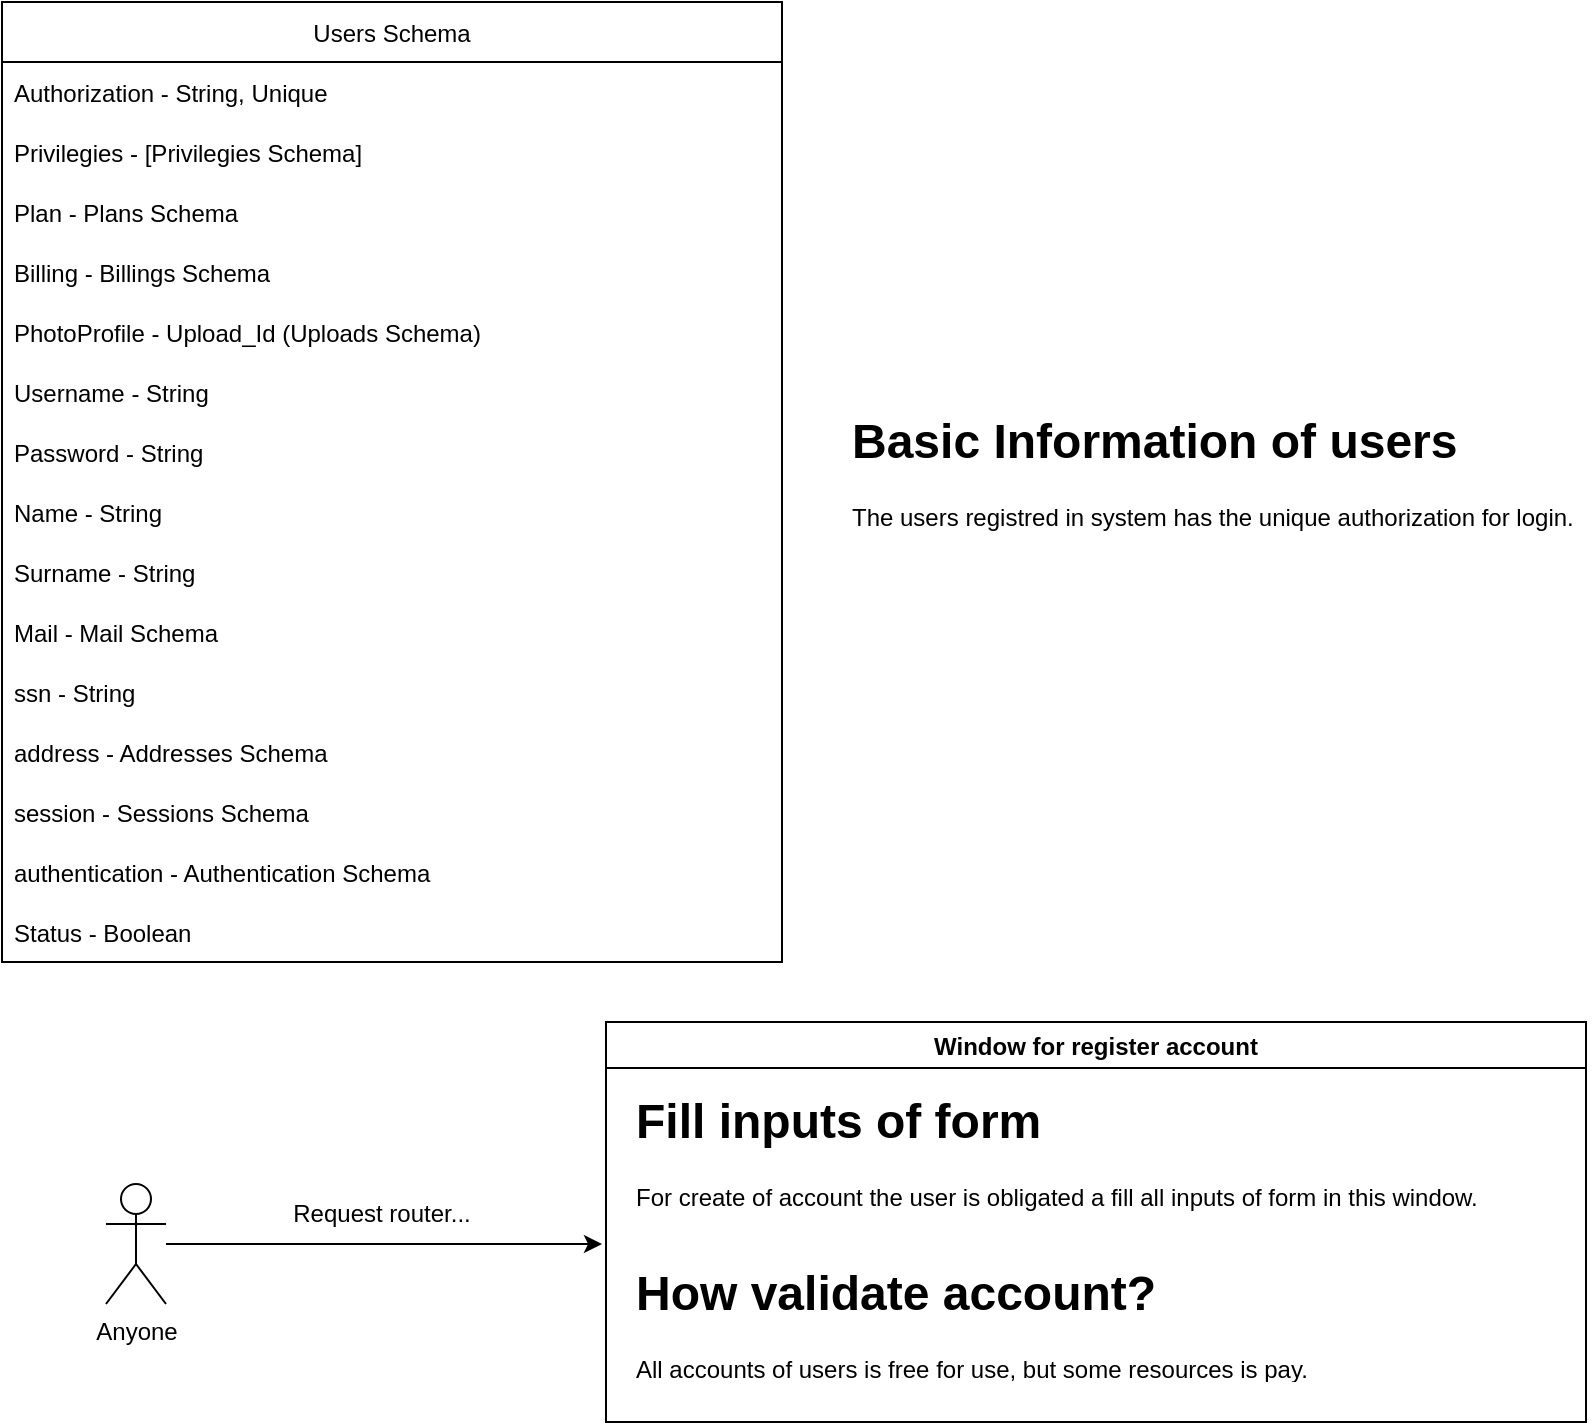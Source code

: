 <mxfile version="18.0.6" type="github">
  <diagram id="C5RBs43oDa-KdzZeNtuy" name="General">
    <mxGraphModel dx="1810" dy="1633" grid="1" gridSize="10" guides="1" tooltips="1" connect="1" arrows="1" fold="1" page="1" pageScale="1" pageWidth="827" pageHeight="1169" math="0" shadow="0">
      <root>
        <mxCell id="WIyWlLk6GJQsqaUBKTNV-0" />
        <mxCell id="WIyWlLk6GJQsqaUBKTNV-1" parent="WIyWlLk6GJQsqaUBKTNV-0" />
        <mxCell id="r5x3oo1cbtI0Zd6zdWHc-1" value="Users Schema" style="swimlane;fontStyle=0;childLayout=stackLayout;horizontal=1;startSize=30;horizontalStack=0;resizeParent=1;resizeParentMax=0;resizeLast=0;collapsible=1;marginBottom=0;" vertex="1" parent="WIyWlLk6GJQsqaUBKTNV-1">
          <mxGeometry x="10" y="10" width="390" height="480" as="geometry" />
        </mxCell>
        <mxCell id="r5x3oo1cbtI0Zd6zdWHc-2" value="Authorization - String, Unique" style="text;strokeColor=none;fillColor=none;align=left;verticalAlign=middle;spacingLeft=4;spacingRight=4;overflow=hidden;points=[[0,0.5],[1,0.5]];portConstraint=eastwest;rotatable=0;" vertex="1" parent="r5x3oo1cbtI0Zd6zdWHc-1">
          <mxGeometry y="30" width="390" height="30" as="geometry" />
        </mxCell>
        <mxCell id="r5x3oo1cbtI0Zd6zdWHc-30" value="Privilegies - [Privilegies Schema]" style="text;strokeColor=none;fillColor=none;align=left;verticalAlign=middle;spacingLeft=4;spacingRight=4;overflow=hidden;points=[[0,0.5],[1,0.5]];portConstraint=eastwest;rotatable=0;" vertex="1" parent="r5x3oo1cbtI0Zd6zdWHc-1">
          <mxGeometry y="60" width="390" height="30" as="geometry" />
        </mxCell>
        <mxCell id="r5x3oo1cbtI0Zd6zdWHc-31" value="Plan - Plans Schema" style="text;strokeColor=none;fillColor=none;align=left;verticalAlign=middle;spacingLeft=4;spacingRight=4;overflow=hidden;points=[[0,0.5],[1,0.5]];portConstraint=eastwest;rotatable=0;" vertex="1" parent="r5x3oo1cbtI0Zd6zdWHc-1">
          <mxGeometry y="90" width="390" height="30" as="geometry" />
        </mxCell>
        <mxCell id="r5x3oo1cbtI0Zd6zdWHc-3" value="Billing - Billings Schema" style="text;strokeColor=none;fillColor=none;align=left;verticalAlign=middle;spacingLeft=4;spacingRight=4;overflow=hidden;points=[[0,0.5],[1,0.5]];portConstraint=eastwest;rotatable=0;" vertex="1" parent="r5x3oo1cbtI0Zd6zdWHc-1">
          <mxGeometry y="120" width="390" height="30" as="geometry" />
        </mxCell>
        <mxCell id="r5x3oo1cbtI0Zd6zdWHc-5" value="PhotoProfile - Upload_Id (Uploads Schema)" style="text;strokeColor=none;fillColor=none;align=left;verticalAlign=middle;spacingLeft=4;spacingRight=4;overflow=hidden;points=[[0,0.5],[1,0.5]];portConstraint=eastwest;rotatable=0;" vertex="1" parent="r5x3oo1cbtI0Zd6zdWHc-1">
          <mxGeometry y="150" width="390" height="30" as="geometry" />
        </mxCell>
        <mxCell id="r5x3oo1cbtI0Zd6zdWHc-6" value="Username - String" style="text;strokeColor=none;fillColor=none;align=left;verticalAlign=middle;spacingLeft=4;spacingRight=4;overflow=hidden;points=[[0,0.5],[1,0.5]];portConstraint=eastwest;rotatable=0;" vertex="1" parent="r5x3oo1cbtI0Zd6zdWHc-1">
          <mxGeometry y="180" width="390" height="30" as="geometry" />
        </mxCell>
        <mxCell id="r5x3oo1cbtI0Zd6zdWHc-7" value="Password - String" style="text;strokeColor=none;fillColor=none;align=left;verticalAlign=middle;spacingLeft=4;spacingRight=4;overflow=hidden;points=[[0,0.5],[1,0.5]];portConstraint=eastwest;rotatable=0;" vertex="1" parent="r5x3oo1cbtI0Zd6zdWHc-1">
          <mxGeometry y="210" width="390" height="30" as="geometry" />
        </mxCell>
        <mxCell id="r5x3oo1cbtI0Zd6zdWHc-8" value="Name - String" style="text;strokeColor=none;fillColor=none;align=left;verticalAlign=middle;spacingLeft=4;spacingRight=4;overflow=hidden;points=[[0,0.5],[1,0.5]];portConstraint=eastwest;rotatable=0;" vertex="1" parent="r5x3oo1cbtI0Zd6zdWHc-1">
          <mxGeometry y="240" width="390" height="30" as="geometry" />
        </mxCell>
        <mxCell id="r5x3oo1cbtI0Zd6zdWHc-9" value="Surname - String" style="text;strokeColor=none;fillColor=none;align=left;verticalAlign=middle;spacingLeft=4;spacingRight=4;overflow=hidden;points=[[0,0.5],[1,0.5]];portConstraint=eastwest;rotatable=0;" vertex="1" parent="r5x3oo1cbtI0Zd6zdWHc-1">
          <mxGeometry y="270" width="390" height="30" as="geometry" />
        </mxCell>
        <mxCell id="r5x3oo1cbtI0Zd6zdWHc-10" value="Mail - Mail Schema" style="text;strokeColor=none;fillColor=none;align=left;verticalAlign=middle;spacingLeft=4;spacingRight=4;overflow=hidden;points=[[0,0.5],[1,0.5]];portConstraint=eastwest;rotatable=0;" vertex="1" parent="r5x3oo1cbtI0Zd6zdWHc-1">
          <mxGeometry y="300" width="390" height="30" as="geometry" />
        </mxCell>
        <mxCell id="r5x3oo1cbtI0Zd6zdWHc-11" value="ssn - String" style="text;strokeColor=none;fillColor=none;align=left;verticalAlign=middle;spacingLeft=4;spacingRight=4;overflow=hidden;points=[[0,0.5],[1,0.5]];portConstraint=eastwest;rotatable=0;" vertex="1" parent="r5x3oo1cbtI0Zd6zdWHc-1">
          <mxGeometry y="330" width="390" height="30" as="geometry" />
        </mxCell>
        <mxCell id="r5x3oo1cbtI0Zd6zdWHc-12" value="address - Addresses Schema" style="text;strokeColor=none;fillColor=none;align=left;verticalAlign=middle;spacingLeft=4;spacingRight=4;overflow=hidden;points=[[0,0.5],[1,0.5]];portConstraint=eastwest;rotatable=0;" vertex="1" parent="r5x3oo1cbtI0Zd6zdWHc-1">
          <mxGeometry y="360" width="390" height="30" as="geometry" />
        </mxCell>
        <mxCell id="r5x3oo1cbtI0Zd6zdWHc-13" value="session - Sessions Schema" style="text;strokeColor=none;fillColor=none;align=left;verticalAlign=middle;spacingLeft=4;spacingRight=4;overflow=hidden;points=[[0,0.5],[1,0.5]];portConstraint=eastwest;rotatable=0;" vertex="1" parent="r5x3oo1cbtI0Zd6zdWHc-1">
          <mxGeometry y="390" width="390" height="30" as="geometry" />
        </mxCell>
        <mxCell id="r5x3oo1cbtI0Zd6zdWHc-14" value="authentication - Authentication Schema" style="text;strokeColor=none;fillColor=none;align=left;verticalAlign=middle;spacingLeft=4;spacingRight=4;overflow=hidden;points=[[0,0.5],[1,0.5]];portConstraint=eastwest;rotatable=0;" vertex="1" parent="r5x3oo1cbtI0Zd6zdWHc-1">
          <mxGeometry y="420" width="390" height="30" as="geometry" />
        </mxCell>
        <mxCell id="r5x3oo1cbtI0Zd6zdWHc-4" value="Status - Boolean" style="text;strokeColor=none;fillColor=none;align=left;verticalAlign=middle;spacingLeft=4;spacingRight=4;overflow=hidden;points=[[0,0.5],[1,0.5]];portConstraint=eastwest;rotatable=0;" vertex="1" parent="r5x3oo1cbtI0Zd6zdWHc-1">
          <mxGeometry y="450" width="390" height="30" as="geometry" />
        </mxCell>
        <mxCell id="r5x3oo1cbtI0Zd6zdWHc-15" value="&lt;h1&gt;Basic Information of users&lt;/h1&gt;&lt;div&gt;The users registred in system has the unique authorization for login.&lt;/div&gt;" style="text;html=1;strokeColor=none;fillColor=none;spacing=5;spacingTop=-20;whiteSpace=wrap;overflow=hidden;rounded=0;" vertex="1" parent="WIyWlLk6GJQsqaUBKTNV-1">
          <mxGeometry x="430" y="210" width="376" height="80" as="geometry" />
        </mxCell>
        <mxCell id="r5x3oo1cbtI0Zd6zdWHc-20" value="" style="edgeStyle=orthogonalEdgeStyle;rounded=0;orthogonalLoop=1;jettySize=auto;html=1;" edge="1" parent="WIyWlLk6GJQsqaUBKTNV-1" source="r5x3oo1cbtI0Zd6zdWHc-16">
          <mxGeometry relative="1" as="geometry">
            <mxPoint x="310" y="631" as="targetPoint" />
          </mxGeometry>
        </mxCell>
        <mxCell id="r5x3oo1cbtI0Zd6zdWHc-16" value="Anyone" style="shape=umlActor;verticalLabelPosition=bottom;verticalAlign=top;html=1;outlineConnect=0;" vertex="1" parent="WIyWlLk6GJQsqaUBKTNV-1">
          <mxGeometry x="62" y="601" width="30" height="60" as="geometry" />
        </mxCell>
        <mxCell id="r5x3oo1cbtI0Zd6zdWHc-17" value="Window for register account" style="swimlane;" vertex="1" parent="WIyWlLk6GJQsqaUBKTNV-1">
          <mxGeometry x="312" y="520" width="490" height="200" as="geometry" />
        </mxCell>
        <mxCell id="r5x3oo1cbtI0Zd6zdWHc-22" value="&lt;h1&gt;Fill inputs of form&lt;/h1&gt;&lt;p&gt;For create of account the user is obligated a fill all inputs of form in this window.&lt;/p&gt;" style="text;html=1;strokeColor=none;fillColor=none;spacing=5;spacingTop=-20;whiteSpace=wrap;overflow=hidden;rounded=0;" vertex="1" parent="r5x3oo1cbtI0Zd6zdWHc-17">
          <mxGeometry x="10" y="30" width="470" height="70" as="geometry" />
        </mxCell>
        <mxCell id="r5x3oo1cbtI0Zd6zdWHc-29" value="&lt;h1&gt;How validate account?&lt;/h1&gt;&lt;p&gt;All accounts of users is free for use, but some resources is pay.&lt;/p&gt;" style="text;html=1;strokeColor=none;fillColor=none;spacing=5;spacingTop=-20;whiteSpace=wrap;overflow=hidden;rounded=0;" vertex="1" parent="r5x3oo1cbtI0Zd6zdWHc-17">
          <mxGeometry x="10" y="116" width="350" height="64" as="geometry" />
        </mxCell>
        <mxCell id="r5x3oo1cbtI0Zd6zdWHc-21" value="Request router..." style="text;html=1;strokeColor=none;fillColor=none;align=center;verticalAlign=middle;whiteSpace=wrap;rounded=0;" vertex="1" parent="WIyWlLk6GJQsqaUBKTNV-1">
          <mxGeometry x="120" y="601" width="160" height="30" as="geometry" />
        </mxCell>
      </root>
    </mxGraphModel>
  </diagram>
</mxfile>
